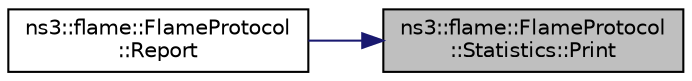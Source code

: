digraph "ns3::flame::FlameProtocol::Statistics::Print"
{
 // LATEX_PDF_SIZE
  edge [fontname="Helvetica",fontsize="10",labelfontname="Helvetica",labelfontsize="10"];
  node [fontname="Helvetica",fontsize="10",shape=record];
  rankdir="RL";
  Node1 [label="ns3::flame::FlameProtocol\l::Statistics::Print",height=0.2,width=0.4,color="black", fillcolor="grey75", style="filled", fontcolor="black",tooltip="Print function."];
  Node1 -> Node2 [dir="back",color="midnightblue",fontsize="10",style="solid",fontname="Helvetica"];
  Node2 [label="ns3::flame::FlameProtocol\l::Report",height=0.2,width=0.4,color="black", fillcolor="white", style="filled",URL="$classns3_1_1flame_1_1_flame_protocol.html#abbeed61310e5ecc992e4a5b4f28fb205",tooltip="Statistics."];
}
